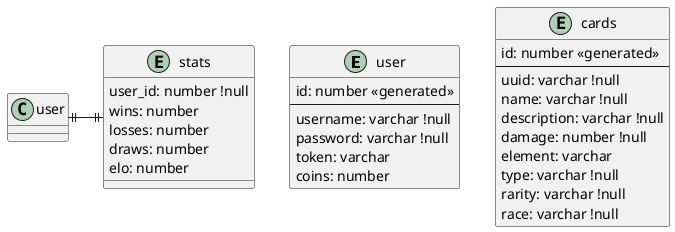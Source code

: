 @startuml

entity "user" as users {
  id: number <<generated>>
  --
  username: varchar !null
  password: varchar !null
  token: varchar
  coins: number
}

entity "stats" as stats {
    user_id: number !null
    wins: number
    losses: number
    draws: number
    elo: number
}

entity "cards" as cards {
  id: number <<generated>>
  --
  uuid: varchar !null
  name: varchar !null
  description: varchar !null
  damage: number !null
  element: varchar
  type: varchar !null
  rarity: varchar !null
  race: varchar !null
}



user ||-|| stats